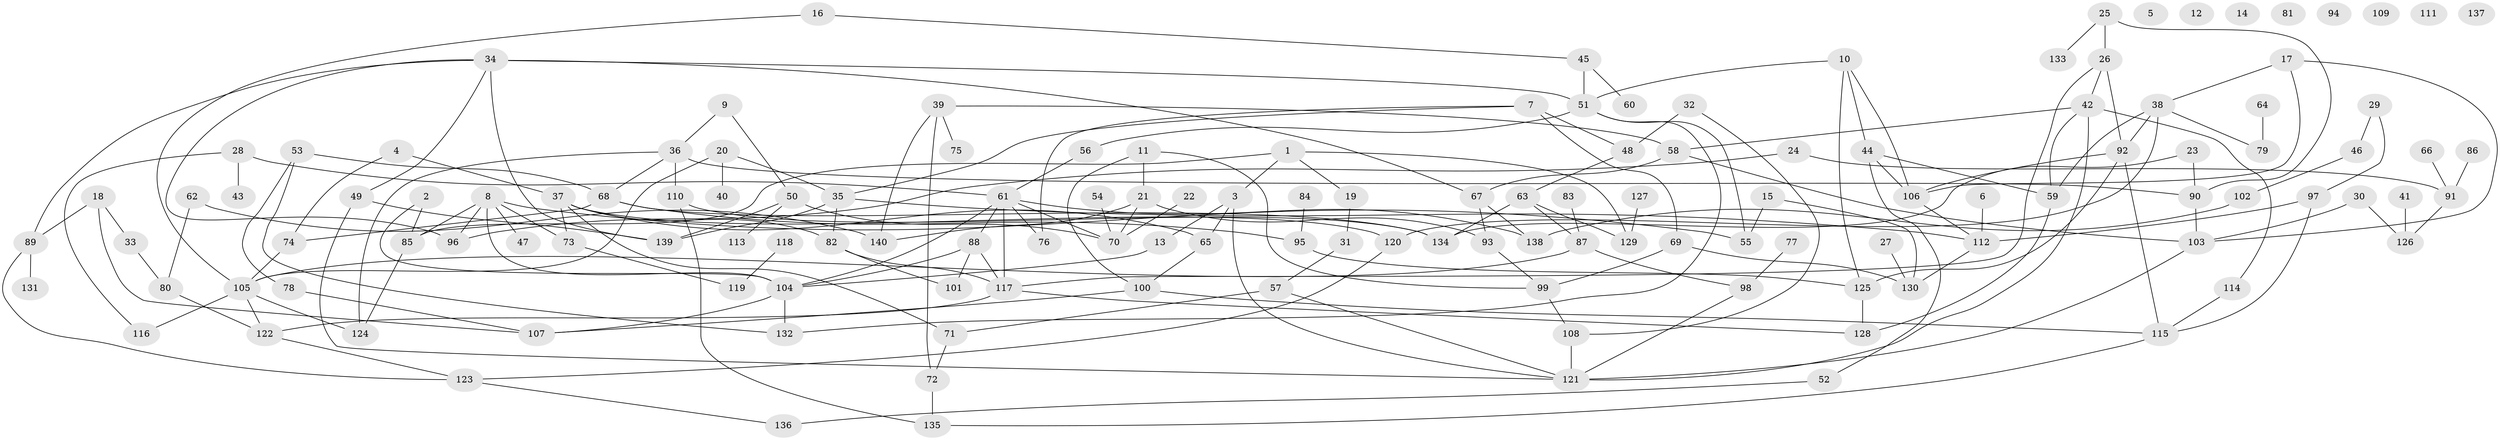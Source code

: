// coarse degree distribution, {4: 0.13402061855670103, 2: 0.2268041237113402, 5: 0.1134020618556701, 3: 0.13402061855670103, 0: 0.08247422680412371, 7: 0.09278350515463918, 6: 0.05154639175257732, 1: 0.14432989690721648, 12: 0.010309278350515464, 9: 0.010309278350515464}
// Generated by graph-tools (version 1.1) at 2025/41/03/06/25 10:41:23]
// undirected, 140 vertices, 205 edges
graph export_dot {
graph [start="1"]
  node [color=gray90,style=filled];
  1;
  2;
  3;
  4;
  5;
  6;
  7;
  8;
  9;
  10;
  11;
  12;
  13;
  14;
  15;
  16;
  17;
  18;
  19;
  20;
  21;
  22;
  23;
  24;
  25;
  26;
  27;
  28;
  29;
  30;
  31;
  32;
  33;
  34;
  35;
  36;
  37;
  38;
  39;
  40;
  41;
  42;
  43;
  44;
  45;
  46;
  47;
  48;
  49;
  50;
  51;
  52;
  53;
  54;
  55;
  56;
  57;
  58;
  59;
  60;
  61;
  62;
  63;
  64;
  65;
  66;
  67;
  68;
  69;
  70;
  71;
  72;
  73;
  74;
  75;
  76;
  77;
  78;
  79;
  80;
  81;
  82;
  83;
  84;
  85;
  86;
  87;
  88;
  89;
  90;
  91;
  92;
  93;
  94;
  95;
  96;
  97;
  98;
  99;
  100;
  101;
  102;
  103;
  104;
  105;
  106;
  107;
  108;
  109;
  110;
  111;
  112;
  113;
  114;
  115;
  116;
  117;
  118;
  119;
  120;
  121;
  122;
  123;
  124;
  125;
  126;
  127;
  128;
  129;
  130;
  131;
  132;
  133;
  134;
  135;
  136;
  137;
  138;
  139;
  140;
  1 -- 3;
  1 -- 19;
  1 -- 85;
  1 -- 129;
  2 -- 85;
  2 -- 104;
  3 -- 13;
  3 -- 65;
  3 -- 121;
  4 -- 37;
  4 -- 74;
  6 -- 112;
  7 -- 35;
  7 -- 48;
  7 -- 69;
  7 -- 76;
  8 -- 47;
  8 -- 55;
  8 -- 73;
  8 -- 85;
  8 -- 96;
  8 -- 104;
  9 -- 36;
  9 -- 50;
  10 -- 44;
  10 -- 51;
  10 -- 106;
  10 -- 125;
  11 -- 21;
  11 -- 99;
  11 -- 100;
  13 -- 104;
  15 -- 55;
  15 -- 130;
  16 -- 45;
  16 -- 105;
  17 -- 38;
  17 -- 103;
  17 -- 106;
  18 -- 33;
  18 -- 89;
  18 -- 107;
  19 -- 31;
  20 -- 35;
  20 -- 40;
  20 -- 105;
  21 -- 70;
  21 -- 93;
  21 -- 140;
  22 -- 70;
  23 -- 90;
  23 -- 134;
  24 -- 91;
  24 -- 96;
  25 -- 26;
  25 -- 90;
  25 -- 133;
  26 -- 42;
  26 -- 92;
  26 -- 117;
  27 -- 130;
  28 -- 43;
  28 -- 61;
  28 -- 116;
  29 -- 46;
  29 -- 97;
  30 -- 103;
  30 -- 126;
  31 -- 57;
  32 -- 48;
  32 -- 108;
  33 -- 80;
  34 -- 49;
  34 -- 51;
  34 -- 67;
  34 -- 89;
  34 -- 96;
  34 -- 139;
  35 -- 82;
  35 -- 112;
  35 -- 139;
  36 -- 68;
  36 -- 90;
  36 -- 110;
  36 -- 124;
  37 -- 65;
  37 -- 71;
  37 -- 73;
  37 -- 82;
  37 -- 120;
  38 -- 59;
  38 -- 79;
  38 -- 92;
  38 -- 120;
  39 -- 58;
  39 -- 72;
  39 -- 75;
  39 -- 140;
  41 -- 126;
  42 -- 58;
  42 -- 59;
  42 -- 114;
  42 -- 121;
  44 -- 52;
  44 -- 59;
  44 -- 106;
  45 -- 51;
  45 -- 60;
  46 -- 102;
  48 -- 63;
  49 -- 121;
  49 -- 139;
  50 -- 70;
  50 -- 113;
  50 -- 139;
  51 -- 55;
  51 -- 56;
  51 -- 132;
  52 -- 136;
  53 -- 68;
  53 -- 78;
  53 -- 132;
  54 -- 70;
  56 -- 61;
  57 -- 71;
  57 -- 121;
  58 -- 67;
  58 -- 103;
  59 -- 128;
  61 -- 70;
  61 -- 76;
  61 -- 88;
  61 -- 104;
  61 -- 117;
  61 -- 138;
  62 -- 80;
  62 -- 140;
  63 -- 87;
  63 -- 129;
  63 -- 134;
  64 -- 79;
  65 -- 100;
  66 -- 91;
  67 -- 93;
  67 -- 138;
  68 -- 74;
  68 -- 95;
  68 -- 134;
  69 -- 99;
  69 -- 130;
  71 -- 72;
  72 -- 135;
  73 -- 119;
  74 -- 105;
  77 -- 98;
  78 -- 107;
  80 -- 122;
  82 -- 101;
  82 -- 117;
  83 -- 87;
  84 -- 95;
  85 -- 124;
  86 -- 91;
  87 -- 98;
  87 -- 105;
  88 -- 101;
  88 -- 104;
  88 -- 117;
  89 -- 123;
  89 -- 131;
  90 -- 103;
  91 -- 126;
  92 -- 106;
  92 -- 115;
  92 -- 125;
  93 -- 99;
  95 -- 125;
  97 -- 112;
  97 -- 115;
  98 -- 121;
  99 -- 108;
  100 -- 107;
  100 -- 115;
  102 -- 138;
  103 -- 121;
  104 -- 107;
  104 -- 132;
  105 -- 116;
  105 -- 122;
  105 -- 124;
  106 -- 112;
  108 -- 121;
  110 -- 134;
  110 -- 135;
  112 -- 130;
  114 -- 115;
  115 -- 135;
  117 -- 122;
  117 -- 128;
  118 -- 119;
  120 -- 123;
  122 -- 123;
  123 -- 136;
  125 -- 128;
  127 -- 129;
}
